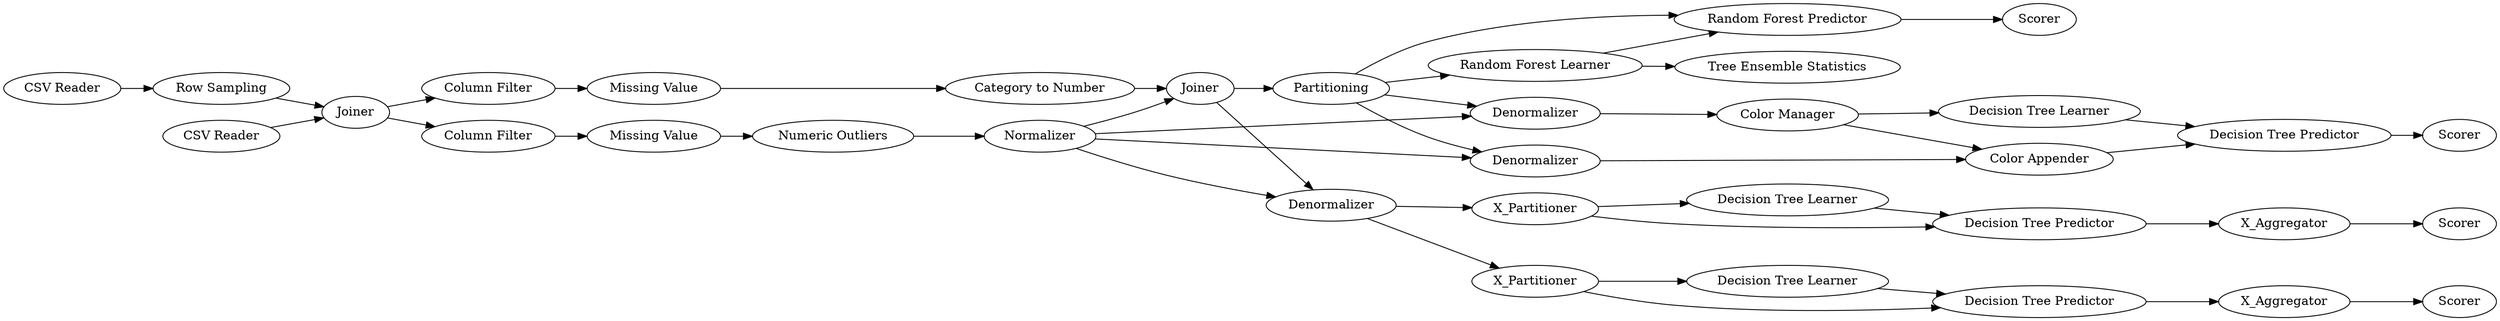 digraph {
	"-6882543872617172820_88" [label="Row Sampling"]
	"-6882543872617172820_26" [label=Denormalizer]
	"-6882543872617172820_3" [label="CSV Reader"]
	"-6882543872617172820_76" [label="Random Forest Predictor"]
	"-6882543872617172820_5" [label="Missing Value"]
	"-6882543872617172820_1" [label="CSV Reader"]
	"-6882543872617172820_82" [label="Decision Tree Predictor"]
	"-6882543872617172820_91" [label=Joiner]
	"-6882543872617172820_77" [label="Tree Ensemble Statistics"]
	"-6882543872617172820_4" [label="Missing Value"]
	"-6882543872617172820_71" [label=Scorer]
	"-6882543872617172820_7" [label="Category to Number"]
	"-6882543872617172820_75" [label="Random Forest Learner"]
	"-6882543872617172820_15" [label="Decision Tree Learner"]
	"-6882543872617172820_68" [label=X_Aggregator]
	"-6882543872617172820_83" [label=Scorer]
	"-6882543872617172820_8" [label="Numeric Outliers"]
	"-6882543872617172820_70" [label="Decision Tree Predictor"]
	"-6882543872617172820_80" [label=X_Aggregator]
	"-6882543872617172820_78" [label=Scorer]
	"-6882543872617172820_12" [label=Partitioning]
	"-6882543872617172820_9" [label=Normalizer]
	"-6882543872617172820_79" [label=X_Partitioner]
	"-6882543872617172820_89" [label="Column Filter"]
	"-6882543872617172820_69" [label="Decision Tree Learner"]
	"-6882543872617172820_90" [label="Column Filter"]
	"-6882543872617172820_17" [label=Denormalizer]
	"-6882543872617172820_19" [label=Scorer]
	"-6882543872617172820_16" [label="Decision Tree Predictor"]
	"-6882543872617172820_67" [label=X_Partitioner]
	"-6882543872617172820_25" [label=Joiner]
	"-6882543872617172820_72" [label=Denormalizer]
	"-6882543872617172820_13" [label="Color Manager"]
	"-6882543872617172820_81" [label="Decision Tree Learner"]
	"-6882543872617172820_14" [label="Color Appender"]
	"-6882543872617172820_80" -> "-6882543872617172820_83"
	"-6882543872617172820_81" -> "-6882543872617172820_82"
	"-6882543872617172820_69" -> "-6882543872617172820_70"
	"-6882543872617172820_12" -> "-6882543872617172820_76"
	"-6882543872617172820_4" -> "-6882543872617172820_7"
	"-6882543872617172820_68" -> "-6882543872617172820_71"
	"-6882543872617172820_88" -> "-6882543872617172820_91"
	"-6882543872617172820_9" -> "-6882543872617172820_26"
	"-6882543872617172820_15" -> "-6882543872617172820_16"
	"-6882543872617172820_12" -> "-6882543872617172820_26"
	"-6882543872617172820_25" -> "-6882543872617172820_12"
	"-6882543872617172820_75" -> "-6882543872617172820_76"
	"-6882543872617172820_67" -> "-6882543872617172820_70"
	"-6882543872617172820_91" -> "-6882543872617172820_90"
	"-6882543872617172820_17" -> "-6882543872617172820_13"
	"-6882543872617172820_25" -> "-6882543872617172820_72"
	"-6882543872617172820_82" -> "-6882543872617172820_80"
	"-6882543872617172820_75" -> "-6882543872617172820_77"
	"-6882543872617172820_13" -> "-6882543872617172820_15"
	"-6882543872617172820_3" -> "-6882543872617172820_91"
	"-6882543872617172820_9" -> "-6882543872617172820_17"
	"-6882543872617172820_12" -> "-6882543872617172820_17"
	"-6882543872617172820_8" -> "-6882543872617172820_9"
	"-6882543872617172820_72" -> "-6882543872617172820_67"
	"-6882543872617172820_12" -> "-6882543872617172820_75"
	"-6882543872617172820_91" -> "-6882543872617172820_89"
	"-6882543872617172820_79" -> "-6882543872617172820_82"
	"-6882543872617172820_16" -> "-6882543872617172820_19"
	"-6882543872617172820_67" -> "-6882543872617172820_69"
	"-6882543872617172820_89" -> "-6882543872617172820_4"
	"-6882543872617172820_90" -> "-6882543872617172820_5"
	"-6882543872617172820_13" -> "-6882543872617172820_14"
	"-6882543872617172820_1" -> "-6882543872617172820_88"
	"-6882543872617172820_76" -> "-6882543872617172820_78"
	"-6882543872617172820_9" -> "-6882543872617172820_25"
	"-6882543872617172820_70" -> "-6882543872617172820_68"
	"-6882543872617172820_26" -> "-6882543872617172820_14"
	"-6882543872617172820_7" -> "-6882543872617172820_25"
	"-6882543872617172820_5" -> "-6882543872617172820_8"
	"-6882543872617172820_9" -> "-6882543872617172820_72"
	"-6882543872617172820_14" -> "-6882543872617172820_16"
	"-6882543872617172820_79" -> "-6882543872617172820_81"
	"-6882543872617172820_72" -> "-6882543872617172820_79"
	rankdir=LR
}
